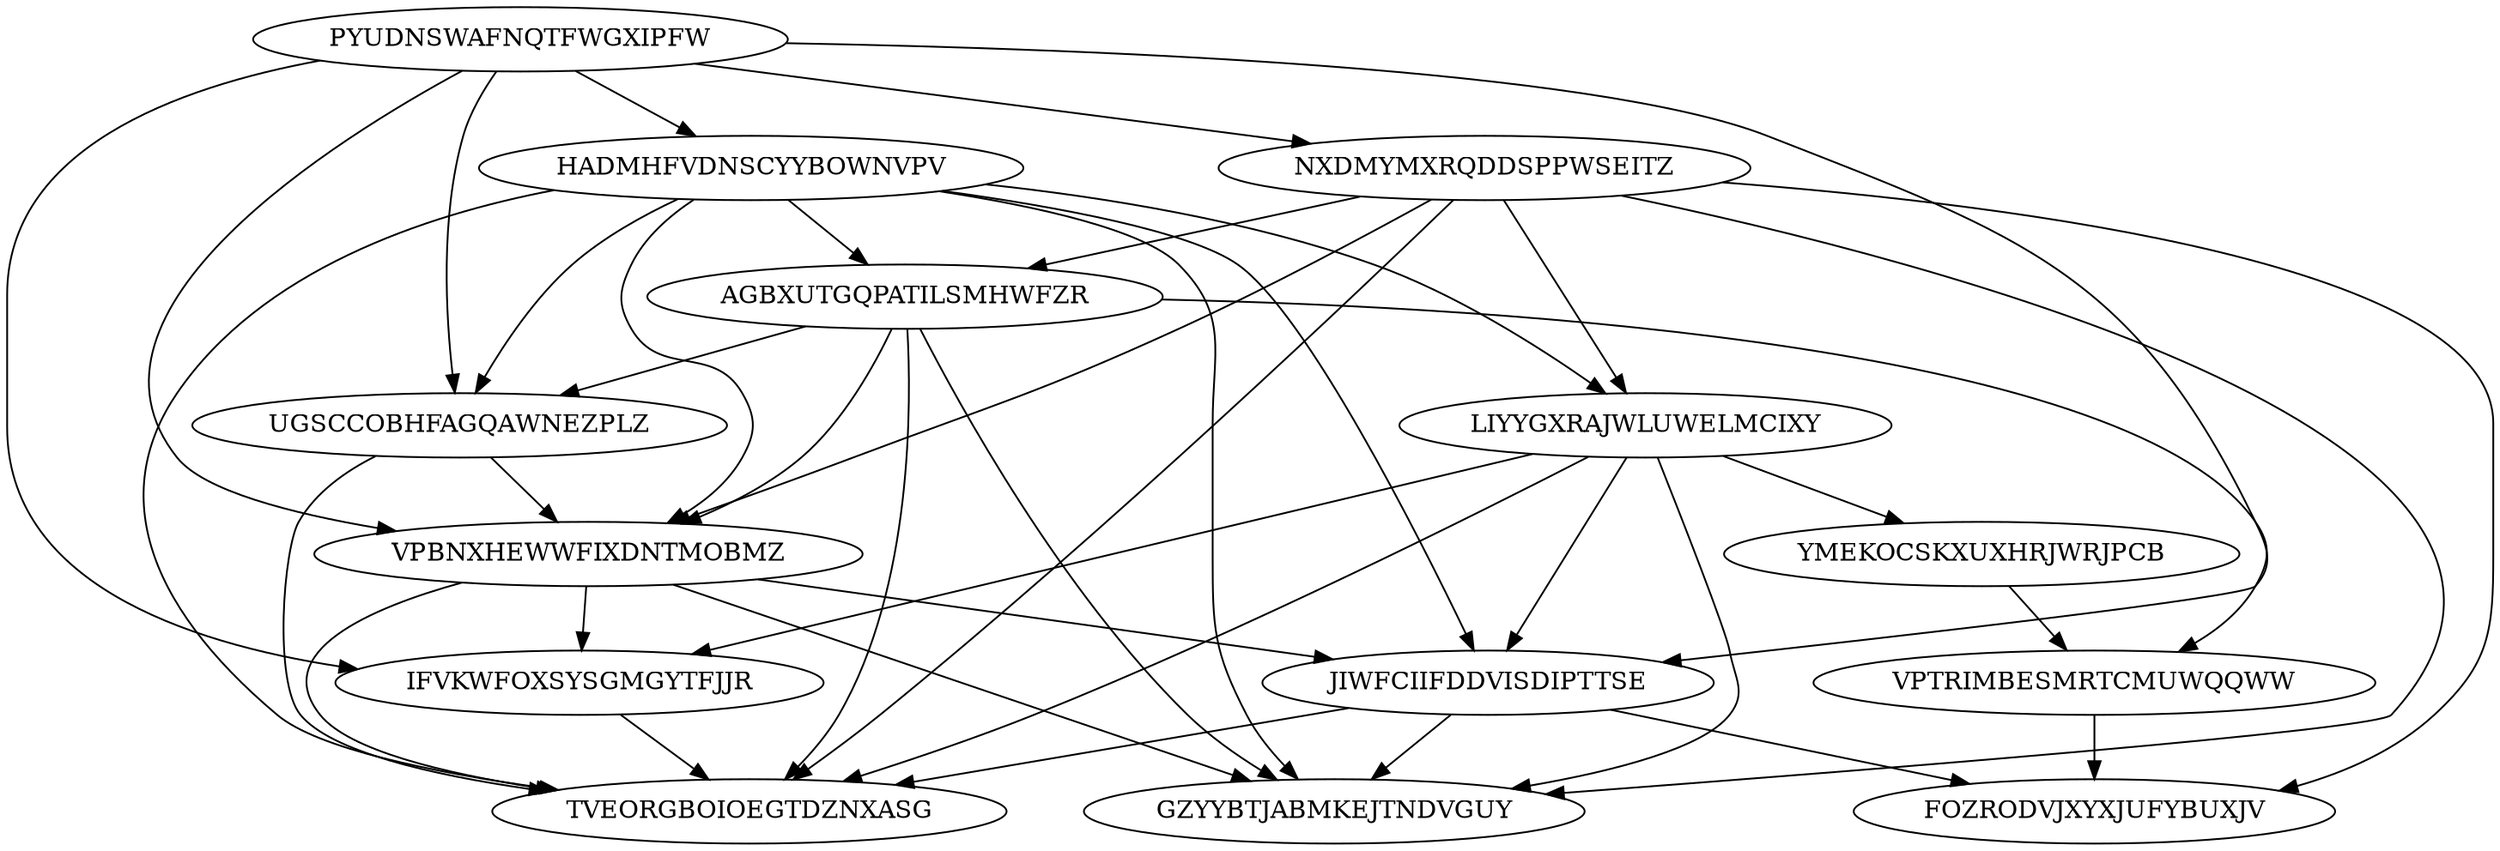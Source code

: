 digraph N14M41 {
	PYUDNSWAFNQTFWGXIPFW	[Weight=13];
	HADMHFVDNSCYYBOWNVPV	[Weight=13];
	NXDMYMXRQDDSPPWSEITZ	[Weight=20];
	LIYYGXRAJWLUWELMCIXY	[Weight=11];
	AGBXUTGQPATILSMHWFZR	[Weight=19];
	UGSCCOBHFAGQAWNEZPLZ	[Weight=10];
	VPBNXHEWWFIXDNTMOBMZ	[Weight=12];
	JIWFCIIFDDVISDIPTTSE	[Weight=11];
	YMEKOCSKXUXHRJWRJPCB	[Weight=17];
	IFVKWFOXSYSGMGYTFJJR	[Weight=19];
	VPTRIMBESMRTCMUWQQWW	[Weight=10];
	FOZRODVJXYXJUFYBUXJV	[Weight=11];
	GZYYBTJABMKEJTNDVGUY	[Weight=10];
	TVEORGBOIOEGTDZNXASG	[Weight=11];
	LIYYGXRAJWLUWELMCIXY -> JIWFCIIFDDVISDIPTTSE [Weight=12];
	AGBXUTGQPATILSMHWFZR -> UGSCCOBHFAGQAWNEZPLZ [Weight=15];
	PYUDNSWAFNQTFWGXIPFW -> IFVKWFOXSYSGMGYTFJJR [Weight=18];
	NXDMYMXRQDDSPPWSEITZ -> TVEORGBOIOEGTDZNXASG [Weight=19];
	VPBNXHEWWFIXDNTMOBMZ -> TVEORGBOIOEGTDZNXASG [Weight=19];
	LIYYGXRAJWLUWELMCIXY -> YMEKOCSKXUXHRJWRJPCB [Weight=10];
	LIYYGXRAJWLUWELMCIXY -> IFVKWFOXSYSGMGYTFJJR [Weight=17];
	PYUDNSWAFNQTFWGXIPFW -> JIWFCIIFDDVISDIPTTSE [Weight=20];
	NXDMYMXRQDDSPPWSEITZ -> AGBXUTGQPATILSMHWFZR [Weight=11];
	AGBXUTGQPATILSMHWFZR -> GZYYBTJABMKEJTNDVGUY [Weight=14];
	LIYYGXRAJWLUWELMCIXY -> GZYYBTJABMKEJTNDVGUY [Weight=18];
	HADMHFVDNSCYYBOWNVPV -> UGSCCOBHFAGQAWNEZPLZ [Weight=13];
	UGSCCOBHFAGQAWNEZPLZ -> VPBNXHEWWFIXDNTMOBMZ [Weight=17];
	VPTRIMBESMRTCMUWQQWW -> FOZRODVJXYXJUFYBUXJV [Weight=15];
	NXDMYMXRQDDSPPWSEITZ -> FOZRODVJXYXJUFYBUXJV [Weight=12];
	HADMHFVDNSCYYBOWNVPV -> AGBXUTGQPATILSMHWFZR [Weight=13];
	UGSCCOBHFAGQAWNEZPLZ -> TVEORGBOIOEGTDZNXASG [Weight=15];
	VPBNXHEWWFIXDNTMOBMZ -> GZYYBTJABMKEJTNDVGUY [Weight=12];
	HADMHFVDNSCYYBOWNVPV -> GZYYBTJABMKEJTNDVGUY [Weight=10];
	NXDMYMXRQDDSPPWSEITZ -> GZYYBTJABMKEJTNDVGUY [Weight=20];
	NXDMYMXRQDDSPPWSEITZ -> LIYYGXRAJWLUWELMCIXY [Weight=20];
	PYUDNSWAFNQTFWGXIPFW -> UGSCCOBHFAGQAWNEZPLZ [Weight=13];
	IFVKWFOXSYSGMGYTFJJR -> TVEORGBOIOEGTDZNXASG [Weight=16];
	HADMHFVDNSCYYBOWNVPV -> LIYYGXRAJWLUWELMCIXY [Weight=14];
	LIYYGXRAJWLUWELMCIXY -> TVEORGBOIOEGTDZNXASG [Weight=15];
	PYUDNSWAFNQTFWGXIPFW -> HADMHFVDNSCYYBOWNVPV [Weight=19];
	VPBNXHEWWFIXDNTMOBMZ -> JIWFCIIFDDVISDIPTTSE [Weight=13];
	AGBXUTGQPATILSMHWFZR -> VPTRIMBESMRTCMUWQQWW [Weight=16];
	YMEKOCSKXUXHRJWRJPCB -> VPTRIMBESMRTCMUWQQWW [Weight=17];
	JIWFCIIFDDVISDIPTTSE -> GZYYBTJABMKEJTNDVGUY [Weight=15];
	PYUDNSWAFNQTFWGXIPFW -> NXDMYMXRQDDSPPWSEITZ [Weight=10];
	PYUDNSWAFNQTFWGXIPFW -> VPBNXHEWWFIXDNTMOBMZ [Weight=13];
	JIWFCIIFDDVISDIPTTSE -> TVEORGBOIOEGTDZNXASG [Weight=17];
	JIWFCIIFDDVISDIPTTSE -> FOZRODVJXYXJUFYBUXJV [Weight=12];
	AGBXUTGQPATILSMHWFZR -> TVEORGBOIOEGTDZNXASG [Weight=15];
	VPBNXHEWWFIXDNTMOBMZ -> IFVKWFOXSYSGMGYTFJJR [Weight=18];
	HADMHFVDNSCYYBOWNVPV -> TVEORGBOIOEGTDZNXASG [Weight=10];
	HADMHFVDNSCYYBOWNVPV -> JIWFCIIFDDVISDIPTTSE [Weight=20];
	HADMHFVDNSCYYBOWNVPV -> VPBNXHEWWFIXDNTMOBMZ [Weight=14];
	AGBXUTGQPATILSMHWFZR -> VPBNXHEWWFIXDNTMOBMZ [Weight=19];
	NXDMYMXRQDDSPPWSEITZ -> VPBNXHEWWFIXDNTMOBMZ [Weight=15];
}
